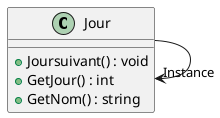 @startuml
class Jour {
    + Joursuivant() : void
    + GetJour() : int
    + GetNom() : string
}
Jour --> "Instance" Jour
@enduml
